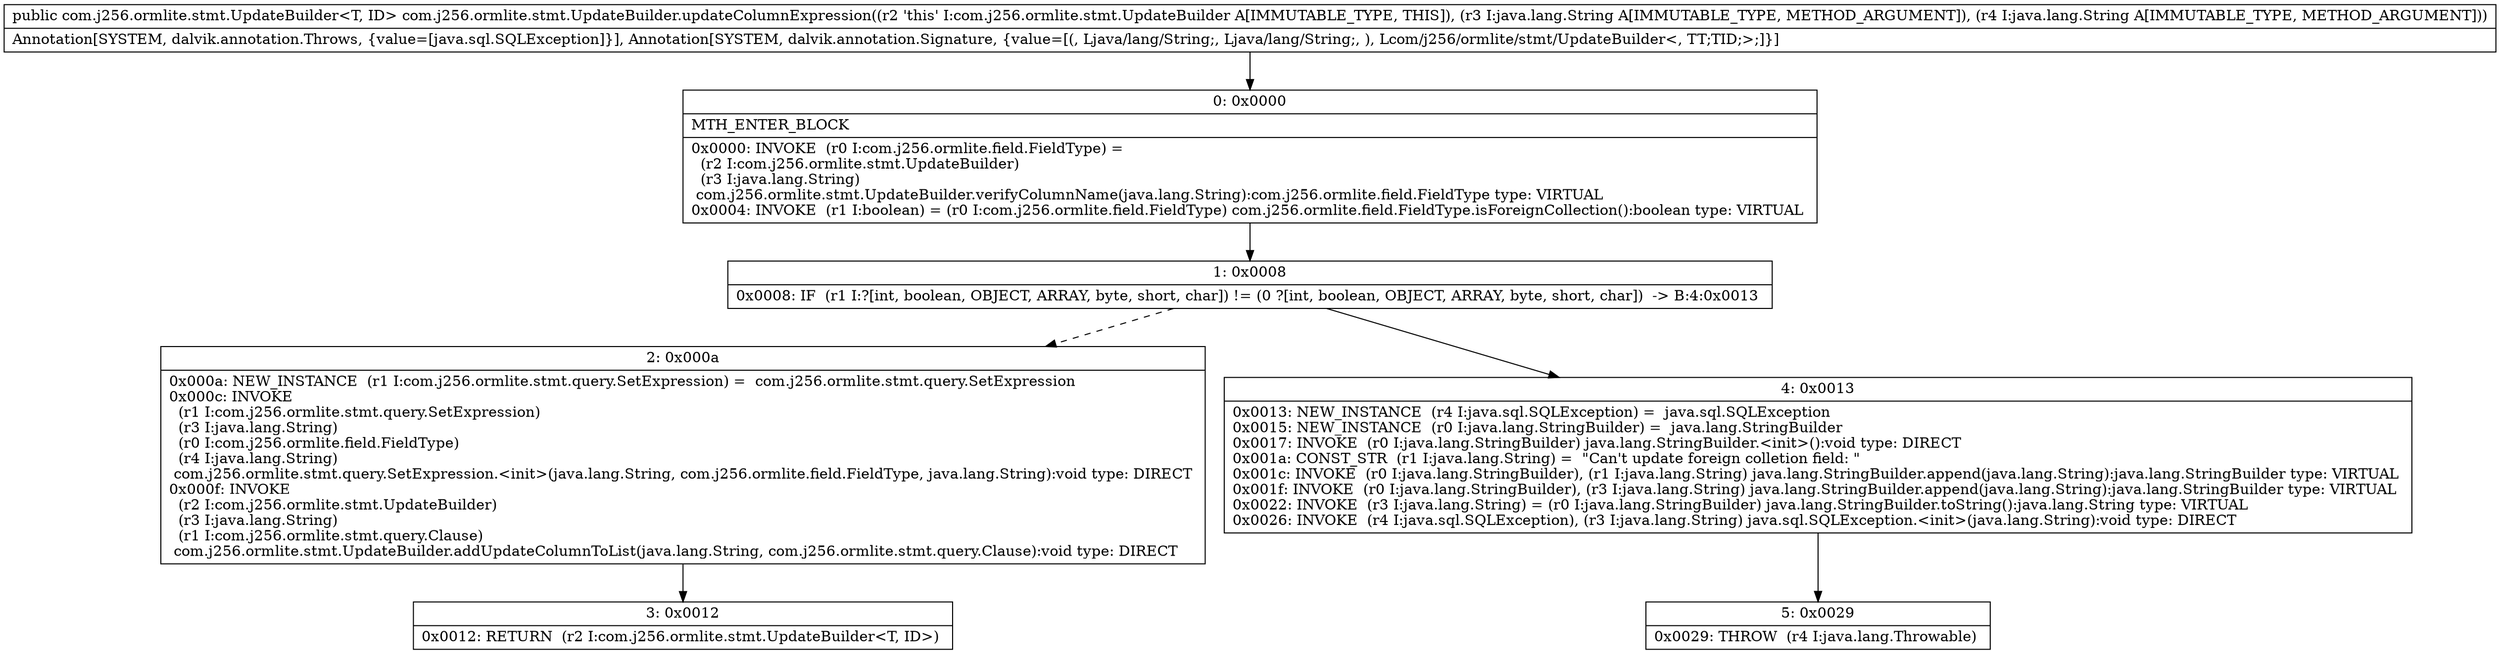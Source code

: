 digraph "CFG forcom.j256.ormlite.stmt.UpdateBuilder.updateColumnExpression(Ljava\/lang\/String;Ljava\/lang\/String;)Lcom\/j256\/ormlite\/stmt\/UpdateBuilder;" {
Node_0 [shape=record,label="{0\:\ 0x0000|MTH_ENTER_BLOCK\l|0x0000: INVOKE  (r0 I:com.j256.ormlite.field.FieldType) = \l  (r2 I:com.j256.ormlite.stmt.UpdateBuilder)\l  (r3 I:java.lang.String)\l com.j256.ormlite.stmt.UpdateBuilder.verifyColumnName(java.lang.String):com.j256.ormlite.field.FieldType type: VIRTUAL \l0x0004: INVOKE  (r1 I:boolean) = (r0 I:com.j256.ormlite.field.FieldType) com.j256.ormlite.field.FieldType.isForeignCollection():boolean type: VIRTUAL \l}"];
Node_1 [shape=record,label="{1\:\ 0x0008|0x0008: IF  (r1 I:?[int, boolean, OBJECT, ARRAY, byte, short, char]) != (0 ?[int, boolean, OBJECT, ARRAY, byte, short, char])  \-\> B:4:0x0013 \l}"];
Node_2 [shape=record,label="{2\:\ 0x000a|0x000a: NEW_INSTANCE  (r1 I:com.j256.ormlite.stmt.query.SetExpression) =  com.j256.ormlite.stmt.query.SetExpression \l0x000c: INVOKE  \l  (r1 I:com.j256.ormlite.stmt.query.SetExpression)\l  (r3 I:java.lang.String)\l  (r0 I:com.j256.ormlite.field.FieldType)\l  (r4 I:java.lang.String)\l com.j256.ormlite.stmt.query.SetExpression.\<init\>(java.lang.String, com.j256.ormlite.field.FieldType, java.lang.String):void type: DIRECT \l0x000f: INVOKE  \l  (r2 I:com.j256.ormlite.stmt.UpdateBuilder)\l  (r3 I:java.lang.String)\l  (r1 I:com.j256.ormlite.stmt.query.Clause)\l com.j256.ormlite.stmt.UpdateBuilder.addUpdateColumnToList(java.lang.String, com.j256.ormlite.stmt.query.Clause):void type: DIRECT \l}"];
Node_3 [shape=record,label="{3\:\ 0x0012|0x0012: RETURN  (r2 I:com.j256.ormlite.stmt.UpdateBuilder\<T, ID\>) \l}"];
Node_4 [shape=record,label="{4\:\ 0x0013|0x0013: NEW_INSTANCE  (r4 I:java.sql.SQLException) =  java.sql.SQLException \l0x0015: NEW_INSTANCE  (r0 I:java.lang.StringBuilder) =  java.lang.StringBuilder \l0x0017: INVOKE  (r0 I:java.lang.StringBuilder) java.lang.StringBuilder.\<init\>():void type: DIRECT \l0x001a: CONST_STR  (r1 I:java.lang.String) =  \"Can't update foreign colletion field: \" \l0x001c: INVOKE  (r0 I:java.lang.StringBuilder), (r1 I:java.lang.String) java.lang.StringBuilder.append(java.lang.String):java.lang.StringBuilder type: VIRTUAL \l0x001f: INVOKE  (r0 I:java.lang.StringBuilder), (r3 I:java.lang.String) java.lang.StringBuilder.append(java.lang.String):java.lang.StringBuilder type: VIRTUAL \l0x0022: INVOKE  (r3 I:java.lang.String) = (r0 I:java.lang.StringBuilder) java.lang.StringBuilder.toString():java.lang.String type: VIRTUAL \l0x0026: INVOKE  (r4 I:java.sql.SQLException), (r3 I:java.lang.String) java.sql.SQLException.\<init\>(java.lang.String):void type: DIRECT \l}"];
Node_5 [shape=record,label="{5\:\ 0x0029|0x0029: THROW  (r4 I:java.lang.Throwable) \l}"];
MethodNode[shape=record,label="{public com.j256.ormlite.stmt.UpdateBuilder\<T, ID\> com.j256.ormlite.stmt.UpdateBuilder.updateColumnExpression((r2 'this' I:com.j256.ormlite.stmt.UpdateBuilder A[IMMUTABLE_TYPE, THIS]), (r3 I:java.lang.String A[IMMUTABLE_TYPE, METHOD_ARGUMENT]), (r4 I:java.lang.String A[IMMUTABLE_TYPE, METHOD_ARGUMENT]))  | Annotation[SYSTEM, dalvik.annotation.Throws, \{value=[java.sql.SQLException]\}], Annotation[SYSTEM, dalvik.annotation.Signature, \{value=[(, Ljava\/lang\/String;, Ljava\/lang\/String;, ), Lcom\/j256\/ormlite\/stmt\/UpdateBuilder\<, TT;TID;\>;]\}]\l}"];
MethodNode -> Node_0;
Node_0 -> Node_1;
Node_1 -> Node_2[style=dashed];
Node_1 -> Node_4;
Node_2 -> Node_3;
Node_4 -> Node_5;
}

